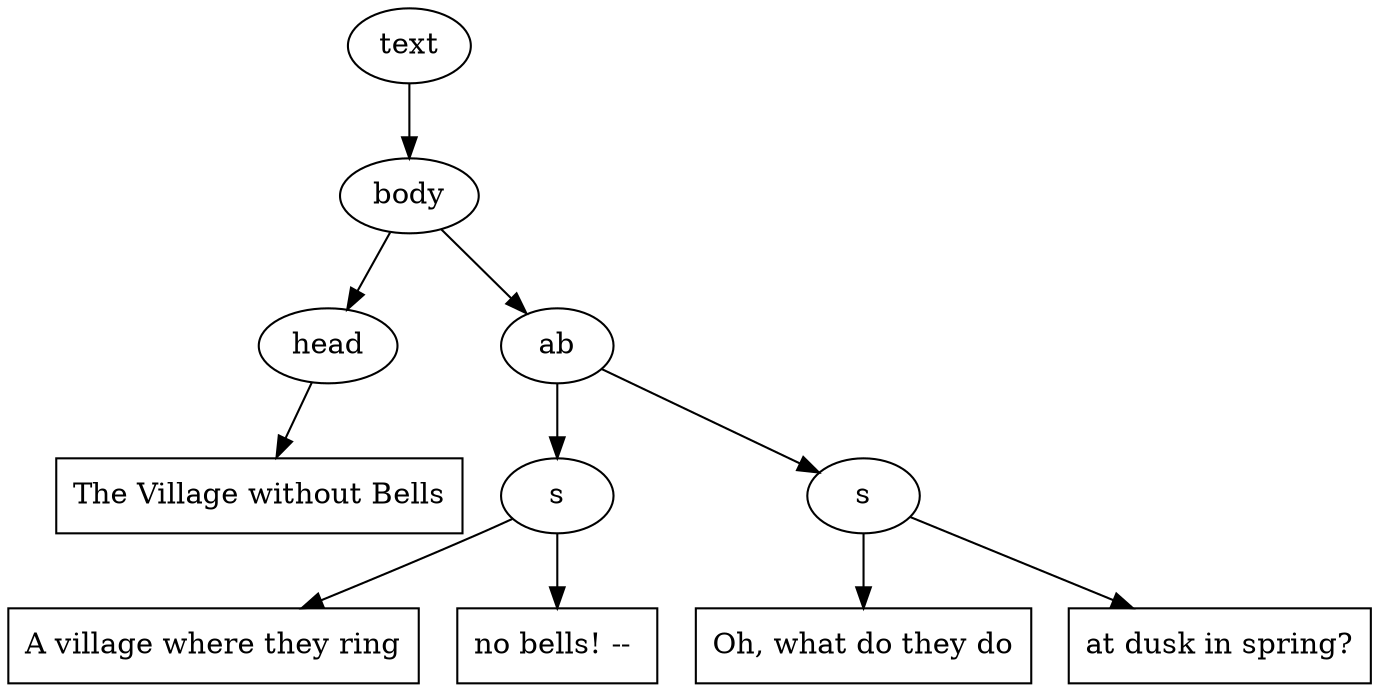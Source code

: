 digraph {
  node [shape=rectangle];
  pcd0 [label="The Village without Bells"]
  pcd1 [label="A village where they ring"]
  pcd2a [label="no bells! -- "];
  pcd2b [label="Oh, what do they do"]
  pcd3 [label="at dusk in spring?"]

  node [shape=oval];
  s1 [label="s"];
  s2 [label="s"];
  text -> body;
  body -> head;
  head -> pcd0;
  body -> ab;
  ab -> s1 -> pcd1;
  s1 -> pcd2a;
  ab -> s2 -> pcd2b;
  s2 -> pcd3;
  
}